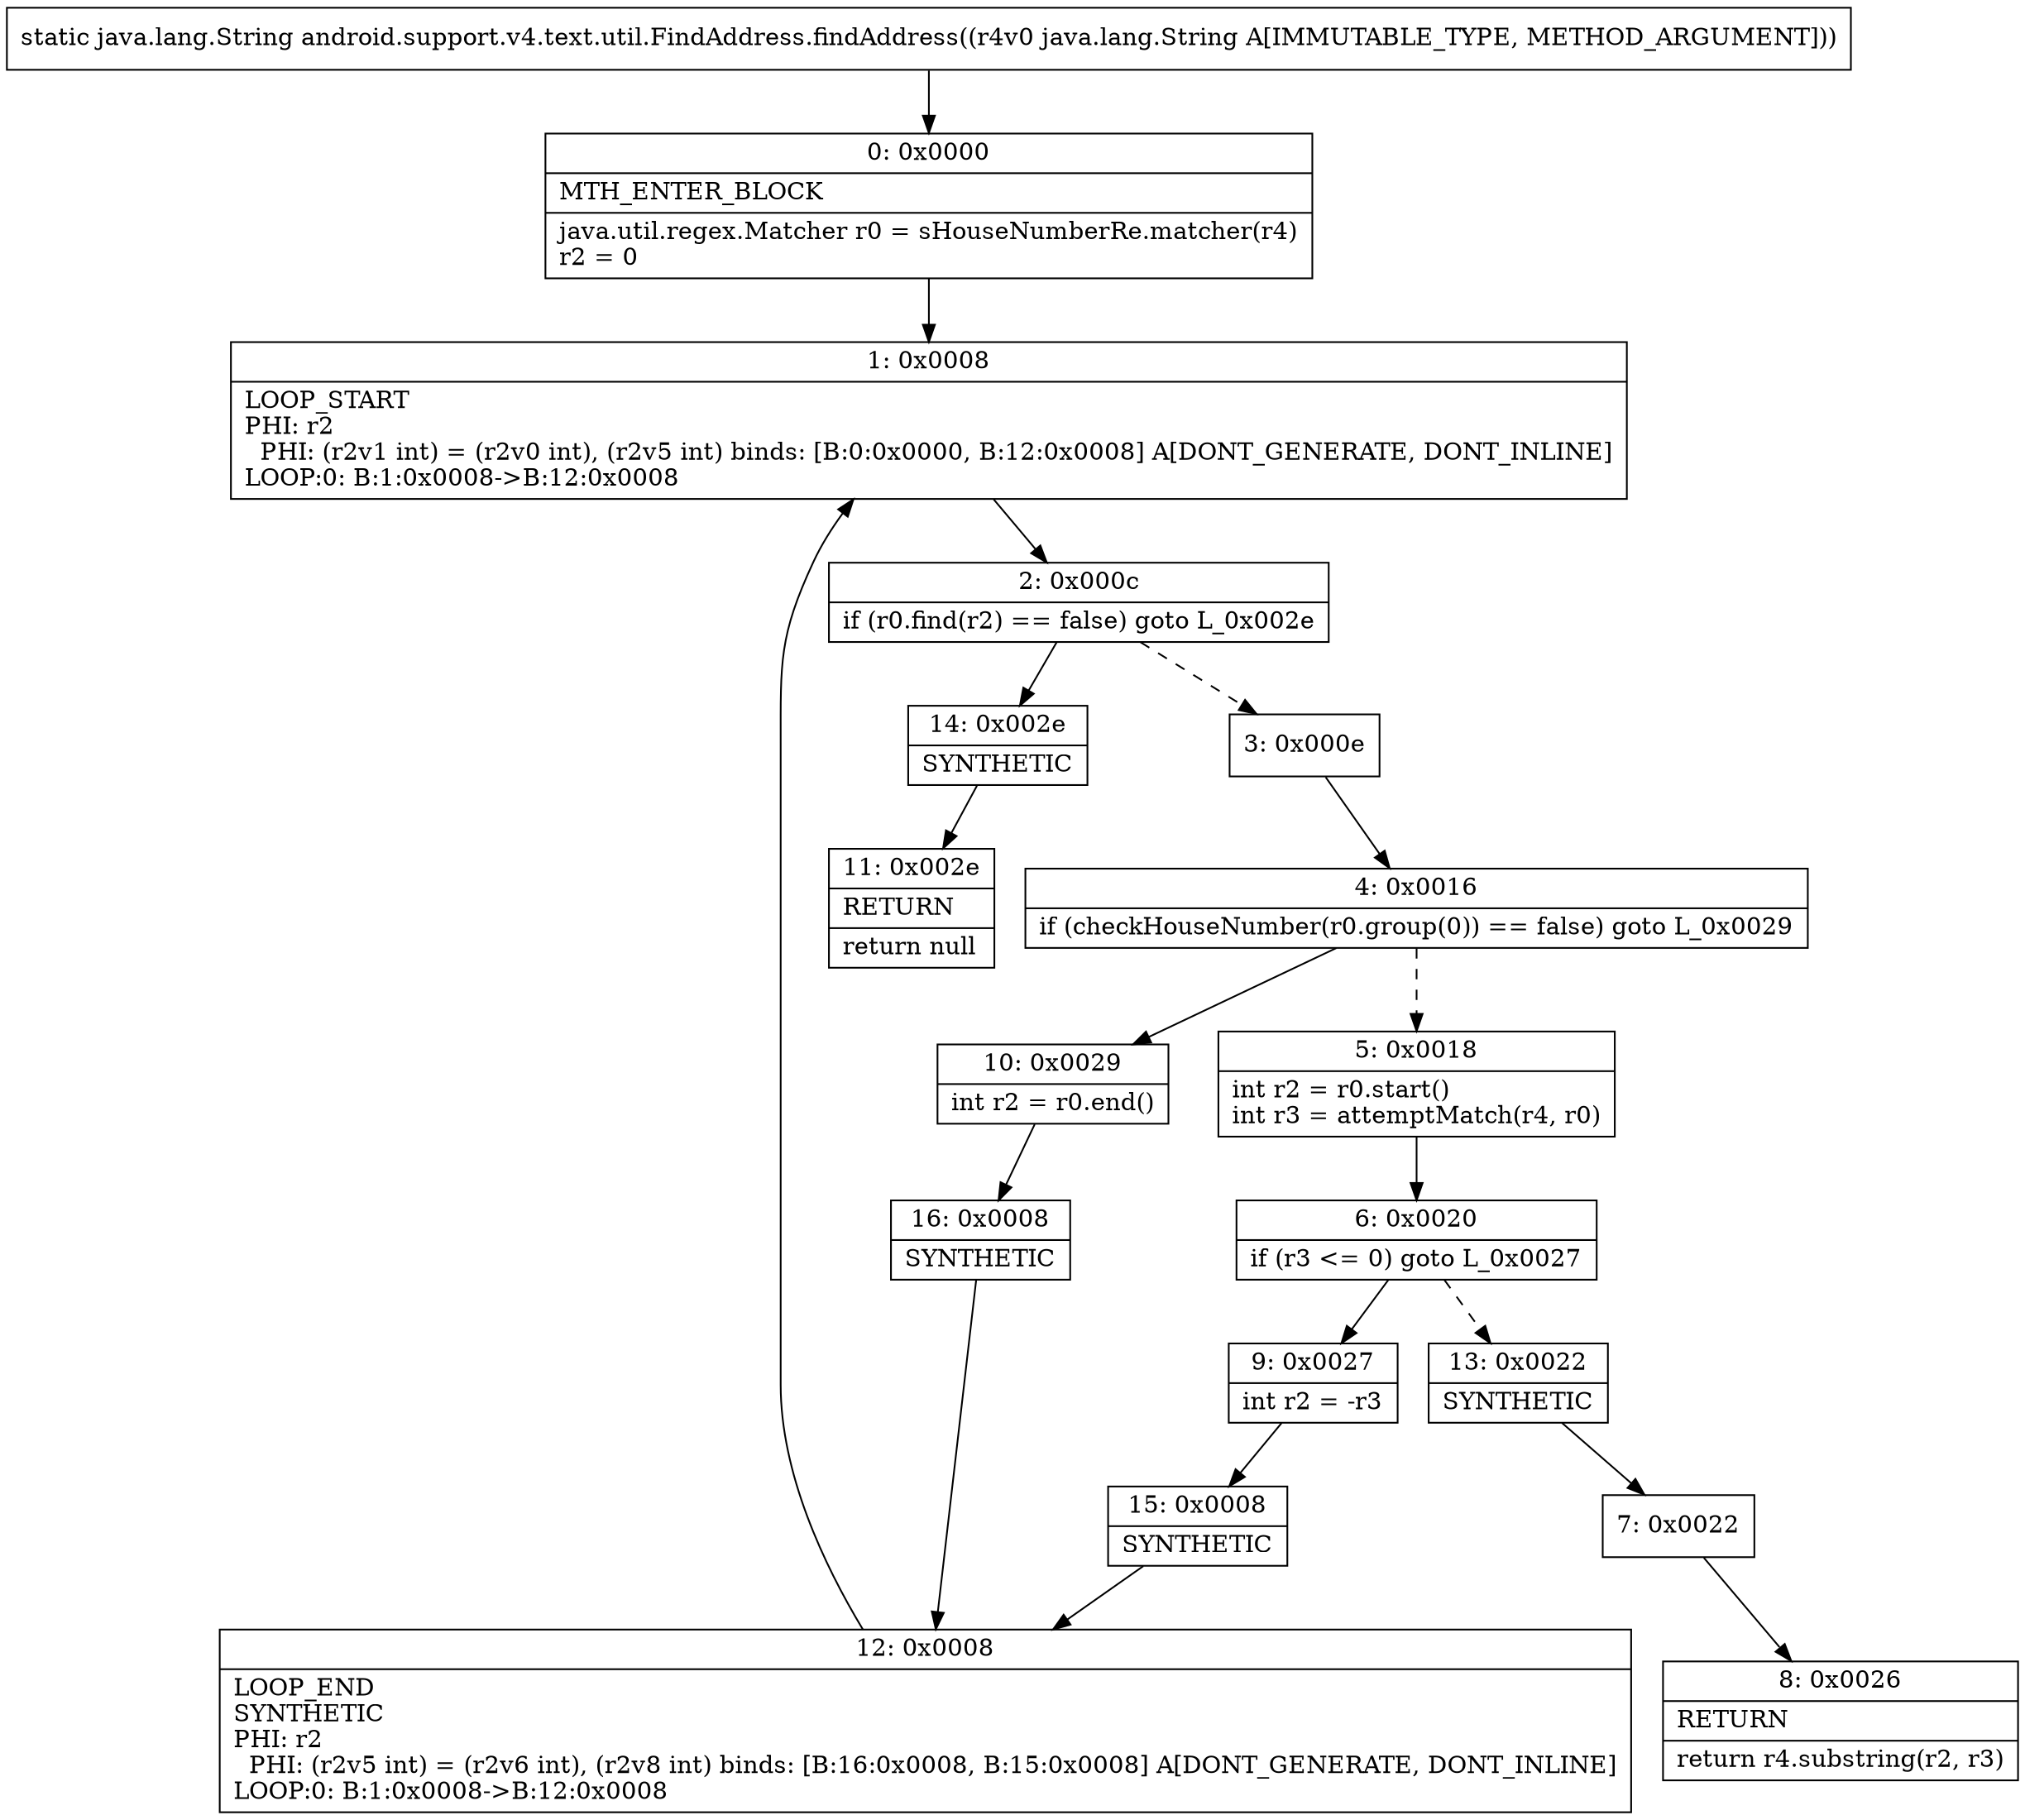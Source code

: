 digraph "CFG forandroid.support.v4.text.util.FindAddress.findAddress(Ljava\/lang\/String;)Ljava\/lang\/String;" {
Node_0 [shape=record,label="{0\:\ 0x0000|MTH_ENTER_BLOCK\l|java.util.regex.Matcher r0 = sHouseNumberRe.matcher(r4)\lr2 = 0\l}"];
Node_1 [shape=record,label="{1\:\ 0x0008|LOOP_START\lPHI: r2 \l  PHI: (r2v1 int) = (r2v0 int), (r2v5 int) binds: [B:0:0x0000, B:12:0x0008] A[DONT_GENERATE, DONT_INLINE]\lLOOP:0: B:1:0x0008\-\>B:12:0x0008\l}"];
Node_2 [shape=record,label="{2\:\ 0x000c|if (r0.find(r2) == false) goto L_0x002e\l}"];
Node_3 [shape=record,label="{3\:\ 0x000e}"];
Node_4 [shape=record,label="{4\:\ 0x0016|if (checkHouseNumber(r0.group(0)) == false) goto L_0x0029\l}"];
Node_5 [shape=record,label="{5\:\ 0x0018|int r2 = r0.start()\lint r3 = attemptMatch(r4, r0)\l}"];
Node_6 [shape=record,label="{6\:\ 0x0020|if (r3 \<= 0) goto L_0x0027\l}"];
Node_7 [shape=record,label="{7\:\ 0x0022}"];
Node_8 [shape=record,label="{8\:\ 0x0026|RETURN\l|return r4.substring(r2, r3)\l}"];
Node_9 [shape=record,label="{9\:\ 0x0027|int r2 = \-r3\l}"];
Node_10 [shape=record,label="{10\:\ 0x0029|int r2 = r0.end()\l}"];
Node_11 [shape=record,label="{11\:\ 0x002e|RETURN\l|return null\l}"];
Node_12 [shape=record,label="{12\:\ 0x0008|LOOP_END\lSYNTHETIC\lPHI: r2 \l  PHI: (r2v5 int) = (r2v6 int), (r2v8 int) binds: [B:16:0x0008, B:15:0x0008] A[DONT_GENERATE, DONT_INLINE]\lLOOP:0: B:1:0x0008\-\>B:12:0x0008\l}"];
Node_13 [shape=record,label="{13\:\ 0x0022|SYNTHETIC\l}"];
Node_14 [shape=record,label="{14\:\ 0x002e|SYNTHETIC\l}"];
Node_15 [shape=record,label="{15\:\ 0x0008|SYNTHETIC\l}"];
Node_16 [shape=record,label="{16\:\ 0x0008|SYNTHETIC\l}"];
MethodNode[shape=record,label="{static java.lang.String android.support.v4.text.util.FindAddress.findAddress((r4v0 java.lang.String A[IMMUTABLE_TYPE, METHOD_ARGUMENT])) }"];
MethodNode -> Node_0;
Node_0 -> Node_1;
Node_1 -> Node_2;
Node_2 -> Node_3[style=dashed];
Node_2 -> Node_14;
Node_3 -> Node_4;
Node_4 -> Node_5[style=dashed];
Node_4 -> Node_10;
Node_5 -> Node_6;
Node_6 -> Node_9;
Node_6 -> Node_13[style=dashed];
Node_7 -> Node_8;
Node_9 -> Node_15;
Node_10 -> Node_16;
Node_12 -> Node_1;
Node_13 -> Node_7;
Node_14 -> Node_11;
Node_15 -> Node_12;
Node_16 -> Node_12;
}

